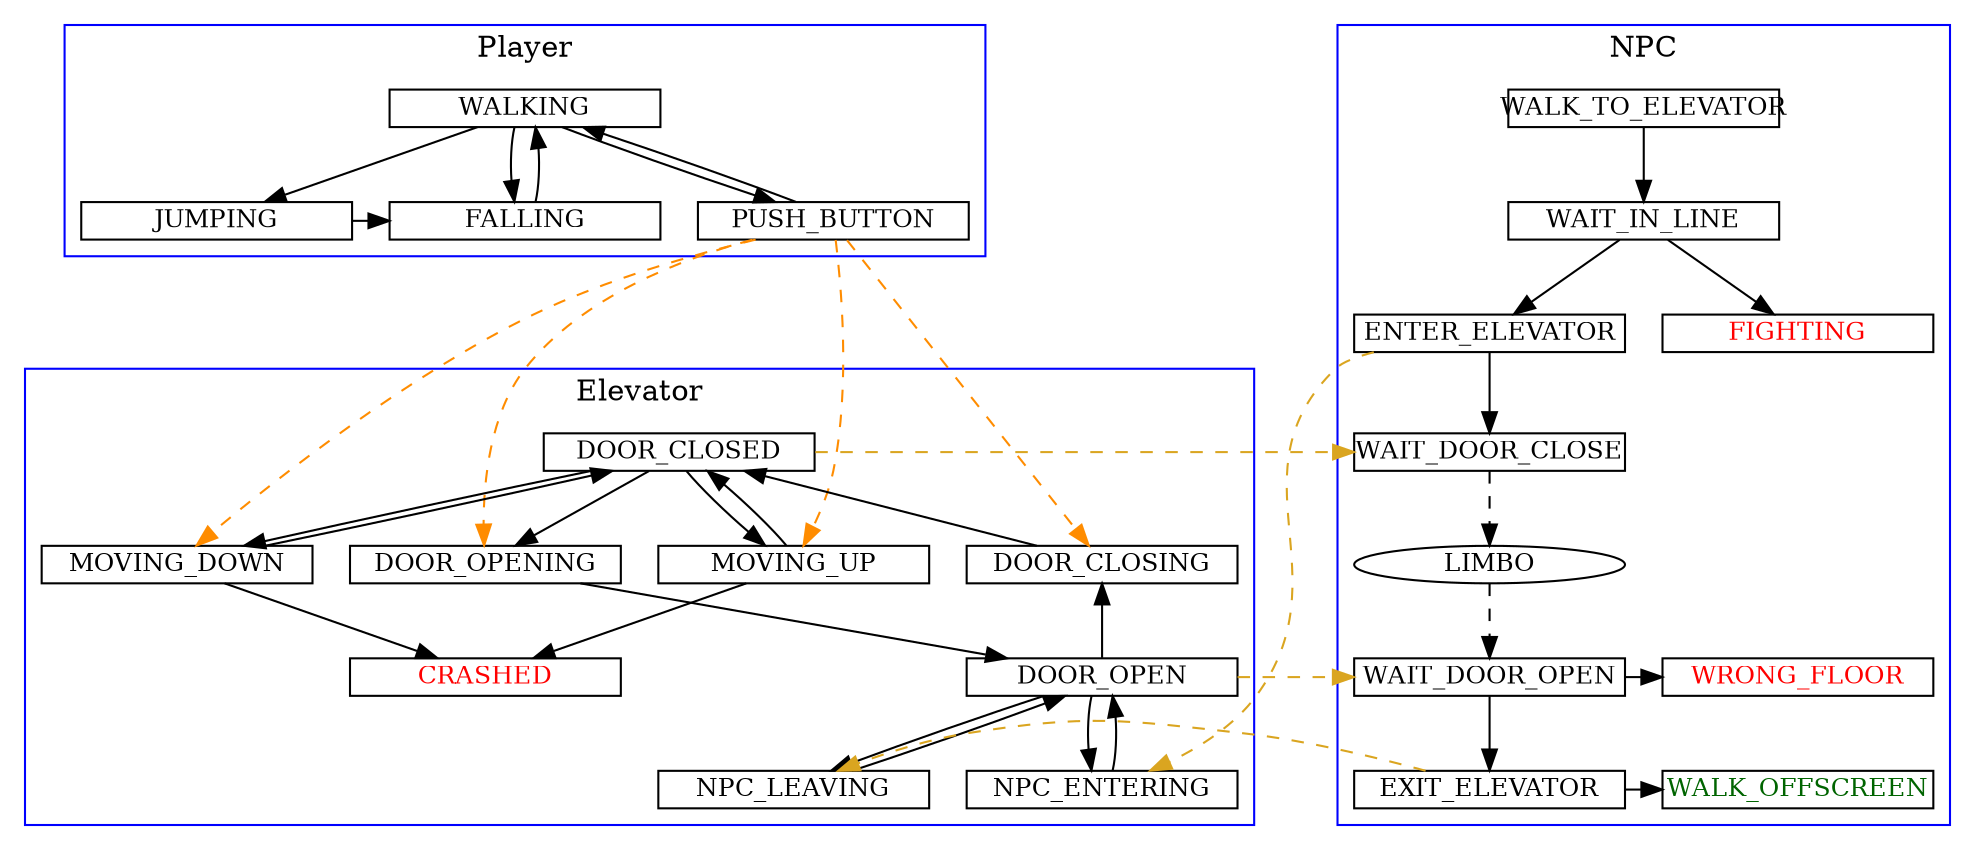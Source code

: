 // This Graph documents the various states of the
// system and how the interact with each other.

digraph Combined {
	node [shape=box, fontsize=12, fixedsize=true, width=1.8, height=0.25];
	graph [color=blue];
	newrank = true;
	overlap = false;

	subgraph clusterPlayer {
		label="Player";
		sortv=1;

		WALKING -> JUMPING;
		WALKING -> FALLING;
		WALKING -> PUSH_BUTTON;

		JUMPING -> FALLING

		FALLING -> WALKING;

		PUSH_BUTTON -> WALKING;

		{ rank=same; JUMPING; FALLING; PUSH_BUTTON; }
	}

	subgraph clusterElevator {
		label="Elevator";
		sortv=2;

		DOOR_CLOSED -> DOOR_OPENING -> DOOR_OPEN;
		DOOR_OPEN -> DOOR_CLOSING -> DOOR_CLOSED;

		DOOR_OPEN -> NPC_LEAVING -> DOOR_OPEN;
		DOOR_OPEN -> NPC_ENTERING -> DOOR_OPEN;

		DOOR_CLOSED -> MOVING_UP -> DOOR_CLOSED;
		DOOR_CLOSED -> MOVING_DOWN -> DOOR_CLOSED;

		MOVING_UP -> CRASHED;
		MOVING_DOWN -> CRASHED;

		CRASHED[fontcolor=red];

		{ rank=same; DOOR_CLOSING; DOOR_OPENING; }
		{ rank=same; NPC_LEAVING; NPC_ENTERING }
	}

	subgraph clusterNPC {
		label="NPC";
		sortv=3;

		WALK_TO_ELEVATOR -> WAIT_IN_LINE;

		WAIT_IN_LINE ->	ENTER_ELEVATOR;
		WAIT_IN_LINE -> FIGHTING;

		ENTER_ELEVATOR -> WAIT_DOOR_CLOSE;

		WAIT_DOOR_CLOSE -> LIMBO -> WAIT_DOOR_OPEN[style = dashed];

		WAIT_DOOR_OPEN -> WRONG_FLOOR;

		WAIT_DOOR_OPEN -> EXIT_ELEVATOR;

		EXIT_ELEVATOR -> WALK_OFFSCREEN;

		LIMBO[shape=oval]
		FIGHTING[fontcolor=red]
		WRONG_FLOOR[fontcolor=red]
		WALK_OFFSCREEN[fontcolor=darkgreen]
	}

	// Player - Elevator links.
	edge[style=dashed, color=darkorange];
	PUSH_BUTTON -> MOVING_UP;
	PUSH_BUTTON -> MOVING_DOWN;
	PUSH_BUTTON -> DOOR_OPENING;
	PUSH_BUTTON -> DOOR_CLOSING;

	// Elevator - NPC links.
	edge[style=dashed, color=goldenrod];
	ENTER_ELEVATOR -> NPC_ENTERING;
	DOOR_CLOSED -> WAIT_DOOR_CLOSE;
	DOOR_OPEN -> WAIT_DOOR_OPEN;
	EXIT_ELEVATOR -> NPC_LEAVING;

	// Make it look neat
	{ rank=same WALKING; WALK_TO_ELEVATOR; }
	{ rank=same DOOR_CLOSED; WAIT_DOOR_CLOSE; }
	{ rank=same NPC_ENTERING; EXIT_ELEVATOR; }
	{ rank=same WRONG_FLOOR; WAIT_DOOR_OPEN; }
	{ rank=same LIMBO; MOVING_DOWN; }
	{ rank=same WAIT_DOOR_OPEN; DOOR_OPEN; }
	{ rank=same WALK_OFFSCREEN; EXIT_ELEVATOR; }
}


